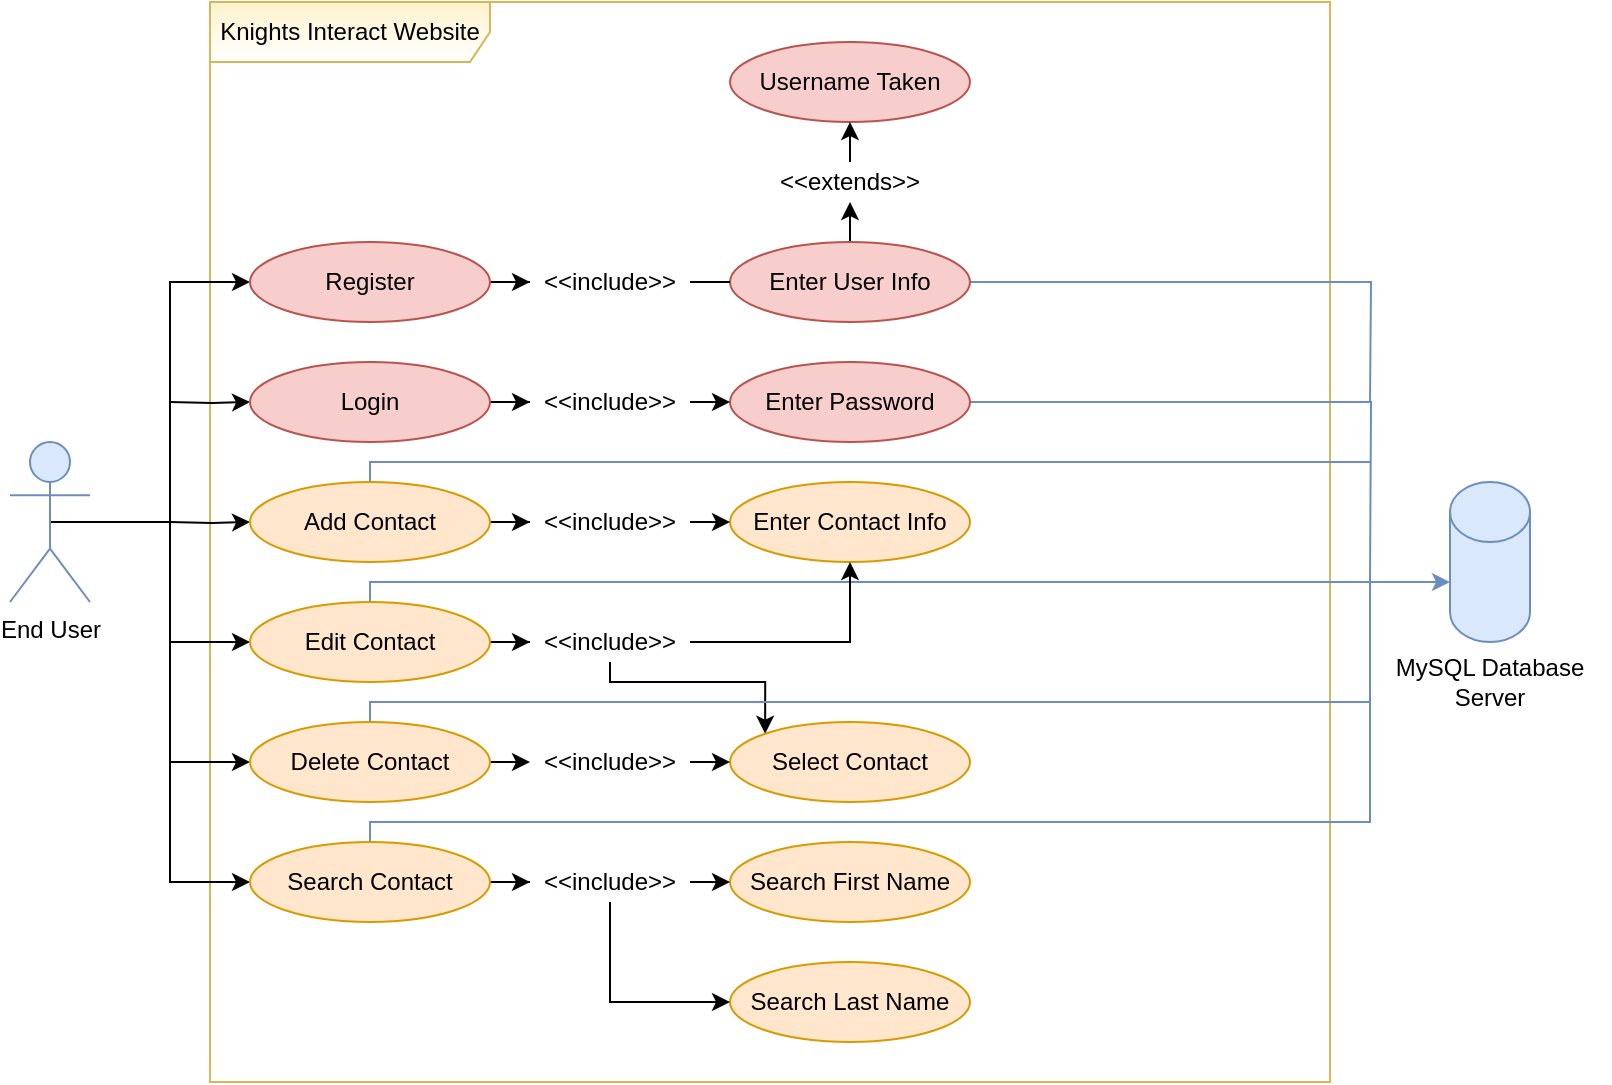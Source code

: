 <mxfile version="13.7.5" type="github"><diagram id="ournAG2Iq5no_DVx5JI3" name="Page-1"><mxGraphModel dx="1038" dy="519" grid="1" gridSize="10" guides="1" tooltips="1" connect="1" arrows="1" fold="1" page="1" pageScale="1" pageWidth="850" pageHeight="1100" background="#ffffff" math="0" shadow="0"><root><mxCell id="0"/><mxCell id="1" parent="0"/><mxCell id="hlEXV7TPH6dL74-zXLTh-3" value="Knights Interact Website" style="shape=umlFrame;whiteSpace=wrap;html=1;width=140;height=30;fillColor=#fff2cc;strokeColor=#d6b656;gradientColor=#ffffff;shadow=0;" parent="1" vertex="1"><mxGeometry x="140" y="40" width="560" height="540" as="geometry"/></mxCell><mxCell id="vU6kI7iXTc3tsch5vu2V-4" style="edgeStyle=orthogonalEdgeStyle;rounded=0;orthogonalLoop=1;jettySize=auto;html=1;exitX=0.5;exitY=0.5;exitDx=0;exitDy=0;exitPerimeter=0;endArrow=classic;endFill=1;entryX=0;entryY=0.5;entryDx=0;entryDy=0;" parent="1" source="oQQAV7WlmfNfY7A_2i-B-1" target="oQQAV7WlmfNfY7A_2i-B-11" edge="1"><mxGeometry relative="1" as="geometry"><mxPoint x="120" y="300" as="targetPoint"/></mxGeometry></mxCell><mxCell id="oQQAV7WlmfNfY7A_2i-B-1" value="End User" style="shape=umlActor;verticalLabelPosition=bottom;verticalAlign=top;html=1;outlineConnect=0;fillColor=#dae8fc;strokeColor=#6c8ebf;" parent="1" vertex="1"><mxGeometry x="40" y="260" width="40" height="80" as="geometry"/></mxCell><mxCell id="oQQAV7WlmfNfY7A_2i-B-5" value="" style="shape=cylinder2;whiteSpace=wrap;html=1;boundedLbl=1;backgroundOutline=1;size=15;fillColor=#dae8fc;strokeColor=#6c8ebf;" parent="1" vertex="1"><mxGeometry x="760" y="280" width="40" height="80" as="geometry"/></mxCell><mxCell id="oQQAV7WlmfNfY7A_2i-B-6" value="MySQL Database Server" style="text;html=1;strokeColor=none;fillColor=none;align=center;verticalAlign=middle;whiteSpace=wrap;rounded=0;" parent="1" vertex="1"><mxGeometry x="720" y="360" width="120" height="40" as="geometry"/></mxCell><mxCell id="oQQAV7WlmfNfY7A_2i-B-33" style="edgeStyle=orthogonalEdgeStyle;rounded=0;orthogonalLoop=1;jettySize=auto;html=1;exitX=1;exitY=0.5;exitDx=0;exitDy=0;" parent="1" source="oQQAV7WlmfNfY7A_2i-B-10" target="oQQAV7WlmfNfY7A_2i-B-32" edge="1"><mxGeometry relative="1" as="geometry"/></mxCell><mxCell id="vU6kI7iXTc3tsch5vu2V-6" style="edgeStyle=orthogonalEdgeStyle;rounded=0;orthogonalLoop=1;jettySize=auto;html=1;exitX=0;exitY=0.5;exitDx=0;exitDy=0;endArrow=classic;endFill=1;entryX=0;entryY=0.5;entryDx=0;entryDy=0;" parent="1" target="oQQAV7WlmfNfY7A_2i-B-10" edge="1"><mxGeometry relative="1" as="geometry"><mxPoint x="120" y="240" as="sourcePoint"/></mxGeometry></mxCell><mxCell id="oQQAV7WlmfNfY7A_2i-B-10" value="Login" style="ellipse;whiteSpace=wrap;html=1;fillColor=#f8cecc;strokeColor=#b85450;" parent="1" vertex="1"><mxGeometry x="160" y="220" width="120" height="40" as="geometry"/></mxCell><mxCell id="oQQAV7WlmfNfY7A_2i-B-29" style="edgeStyle=orthogonalEdgeStyle;rounded=0;orthogonalLoop=1;jettySize=auto;html=1;exitX=1;exitY=0.5;exitDx=0;exitDy=0;" parent="1" source="oQQAV7WlmfNfY7A_2i-B-11" target="oQQAV7WlmfNfY7A_2i-B-28" edge="1"><mxGeometry relative="1" as="geometry"/></mxCell><mxCell id="oQQAV7WlmfNfY7A_2i-B-11" value="Register" style="ellipse;whiteSpace=wrap;html=1;fillColor=#f8cecc;strokeColor=#b85450;" parent="1" vertex="1"><mxGeometry x="160" y="160" width="120" height="40" as="geometry"/></mxCell><mxCell id="oQQAV7WlmfNfY7A_2i-B-75" style="edgeStyle=orthogonalEdgeStyle;rounded=0;orthogonalLoop=1;jettySize=auto;html=1;exitX=1;exitY=0.5;exitDx=0;exitDy=0;endArrow=none;endFill=0;strokeColor=#6c8ebf;fillColor=#dae8fc;" parent="1" source="oQQAV7WlmfNfY7A_2i-B-17" edge="1"><mxGeometry relative="1" as="geometry"><mxPoint x="720" y="240" as="targetPoint"/></mxGeometry></mxCell><mxCell id="oQQAV7WlmfNfY7A_2i-B-14" value="Username Taken" style="ellipse;whiteSpace=wrap;html=1;fillColor=#f8cecc;strokeColor=#b85450;" parent="1" vertex="1"><mxGeometry x="400" y="60" width="120" height="40" as="geometry"/></mxCell><mxCell id="oQQAV7WlmfNfY7A_2i-B-72" style="edgeStyle=orthogonalEdgeStyle;rounded=0;orthogonalLoop=1;jettySize=auto;html=1;exitX=0.5;exitY=0;exitDx=0;exitDy=0;entryX=0.5;entryY=1;entryDx=0;entryDy=0;endArrow=classic;endFill=1;" parent="1" source="oQQAV7WlmfNfY7A_2i-B-17" target="oQQAV7WlmfNfY7A_2i-B-20" edge="1"><mxGeometry relative="1" as="geometry"/></mxCell><mxCell id="oQQAV7WlmfNfY7A_2i-B-17" value="Enter User Info" style="ellipse;whiteSpace=wrap;html=1;fillColor=#f8cecc;strokeColor=#b85450;" parent="1" vertex="1"><mxGeometry x="400" y="160" width="120" height="40" as="geometry"/></mxCell><mxCell id="oQQAV7WlmfNfY7A_2i-B-73" style="edgeStyle=orthogonalEdgeStyle;rounded=0;orthogonalLoop=1;jettySize=auto;html=1;exitX=0.5;exitY=0;exitDx=0;exitDy=0;entryX=0.5;entryY=1;entryDx=0;entryDy=0;endArrow=classic;endFill=1;" parent="1" source="oQQAV7WlmfNfY7A_2i-B-20" target="oQQAV7WlmfNfY7A_2i-B-14" edge="1"><mxGeometry relative="1" as="geometry"/></mxCell><mxCell id="oQQAV7WlmfNfY7A_2i-B-20" value="&amp;lt;&amp;lt;extends&amp;gt;&amp;gt;" style="text;html=1;strokeColor=none;fillColor=none;align=center;verticalAlign=middle;whiteSpace=wrap;rounded=0;" parent="1" vertex="1"><mxGeometry x="420" y="120" width="80" height="20" as="geometry"/></mxCell><mxCell id="oQQAV7WlmfNfY7A_2i-B-22" style="edgeStyle=orthogonalEdgeStyle;rounded=0;orthogonalLoop=1;jettySize=auto;html=1;exitX=0.5;exitY=1;exitDx=0;exitDy=0;" parent="1" source="oQQAV7WlmfNfY7A_2i-B-20" target="oQQAV7WlmfNfY7A_2i-B-20" edge="1"><mxGeometry relative="1" as="geometry"/></mxCell><mxCell id="oQQAV7WlmfNfY7A_2i-B-69" style="edgeStyle=orthogonalEdgeStyle;rounded=0;orthogonalLoop=1;jettySize=auto;html=1;exitX=1;exitY=0.5;exitDx=0;exitDy=0;entryX=0;entryY=0.5;entryDx=0;entryDy=0;endArrow=none;endFill=0;" parent="1" source="oQQAV7WlmfNfY7A_2i-B-28" target="oQQAV7WlmfNfY7A_2i-B-17" edge="1"><mxGeometry relative="1" as="geometry"/></mxCell><mxCell id="oQQAV7WlmfNfY7A_2i-B-28" value="&amp;lt;&amp;lt;include&amp;gt;&amp;gt;" style="text;html=1;strokeColor=none;fillColor=none;align=center;verticalAlign=middle;whiteSpace=wrap;rounded=0;" parent="1" vertex="1"><mxGeometry x="300" y="170" width="80" height="20" as="geometry"/></mxCell><mxCell id="oQQAV7WlmfNfY7A_2i-B-79" style="edgeStyle=orthogonalEdgeStyle;rounded=0;orthogonalLoop=1;jettySize=auto;html=1;exitX=1;exitY=0.5;exitDx=0;exitDy=0;endArrow=none;endFill=0;strokeColor=#6c8ebf;fillColor=#dae8fc;" parent="1" source="oQQAV7WlmfNfY7A_2i-B-31" edge="1"><mxGeometry relative="1" as="geometry"><mxPoint x="720" y="330" as="targetPoint"/></mxGeometry></mxCell><mxCell id="oQQAV7WlmfNfY7A_2i-B-31" value="Enter Password" style="ellipse;whiteSpace=wrap;html=1;fillColor=#f8cecc;strokeColor=#b85450;" parent="1" vertex="1"><mxGeometry x="400" y="220" width="120" height="40" as="geometry"/></mxCell><mxCell id="oQQAV7WlmfNfY7A_2i-B-34" style="edgeStyle=orthogonalEdgeStyle;rounded=0;orthogonalLoop=1;jettySize=auto;html=1;exitX=1;exitY=0.5;exitDx=0;exitDy=0;entryX=0;entryY=0.5;entryDx=0;entryDy=0;" parent="1" source="oQQAV7WlmfNfY7A_2i-B-32" target="oQQAV7WlmfNfY7A_2i-B-31" edge="1"><mxGeometry relative="1" as="geometry"/></mxCell><mxCell id="oQQAV7WlmfNfY7A_2i-B-32" value="&amp;lt;&amp;lt;include&amp;gt;&amp;gt;" style="text;html=1;strokeColor=none;fillColor=none;align=center;verticalAlign=middle;whiteSpace=wrap;rounded=0;" parent="1" vertex="1"><mxGeometry x="300" y="230" width="80" height="20" as="geometry"/></mxCell><mxCell id="oQQAV7WlmfNfY7A_2i-B-41" style="edgeStyle=orthogonalEdgeStyle;rounded=0;orthogonalLoop=1;jettySize=auto;html=1;exitX=1;exitY=0.5;exitDx=0;exitDy=0;" parent="1" source="oQQAV7WlmfNfY7A_2i-B-36" target="oQQAV7WlmfNfY7A_2i-B-40" edge="1"><mxGeometry relative="1" as="geometry"/></mxCell><mxCell id="oQQAV7WlmfNfY7A_2i-B-78" style="edgeStyle=orthogonalEdgeStyle;rounded=0;orthogonalLoop=1;jettySize=auto;html=1;exitX=0.5;exitY=0;exitDx=0;exitDy=0;endArrow=none;endFill=0;fillColor=#dae8fc;strokeColor=#6c8ebf;" parent="1" source="oQQAV7WlmfNfY7A_2i-B-36" edge="1"><mxGeometry relative="1" as="geometry"><mxPoint x="720" y="270" as="targetPoint"/><Array as="points"><mxPoint x="220" y="270"/></Array></mxGeometry></mxCell><mxCell id="vU6kI7iXTc3tsch5vu2V-5" style="edgeStyle=orthogonalEdgeStyle;rounded=0;orthogonalLoop=1;jettySize=auto;html=1;exitX=0;exitY=0.5;exitDx=0;exitDy=0;endArrow=classic;endFill=1;entryX=0;entryY=0.5;entryDx=0;entryDy=0;" parent="1" target="oQQAV7WlmfNfY7A_2i-B-36" edge="1"><mxGeometry relative="1" as="geometry"><mxPoint x="120" y="300" as="sourcePoint"/></mxGeometry></mxCell><mxCell id="oQQAV7WlmfNfY7A_2i-B-36" value="Add Contact" style="ellipse;whiteSpace=wrap;html=1;fillColor=#ffe6cc;strokeColor=#d79b00;" parent="1" vertex="1"><mxGeometry x="160" y="280" width="120" height="40" as="geometry"/></mxCell><mxCell id="oQQAV7WlmfNfY7A_2i-B-38" value="Enter Contact Info" style="ellipse;whiteSpace=wrap;html=1;fillColor=#ffe6cc;strokeColor=#d79b00;" parent="1" vertex="1"><mxGeometry x="400" y="280" width="120" height="40" as="geometry"/></mxCell><mxCell id="oQQAV7WlmfNfY7A_2i-B-42" style="edgeStyle=orthogonalEdgeStyle;rounded=0;orthogonalLoop=1;jettySize=auto;html=1;exitX=1;exitY=0.5;exitDx=0;exitDy=0;entryX=0;entryY=0.5;entryDx=0;entryDy=0;" parent="1" source="oQQAV7WlmfNfY7A_2i-B-40" target="oQQAV7WlmfNfY7A_2i-B-38" edge="1"><mxGeometry relative="1" as="geometry"/></mxCell><mxCell id="oQQAV7WlmfNfY7A_2i-B-40" value="&amp;lt;&amp;lt;include&amp;gt;&amp;gt;" style="text;html=1;strokeColor=none;fillColor=none;align=center;verticalAlign=middle;whiteSpace=wrap;rounded=0;" parent="1" vertex="1"><mxGeometry x="300" y="290" width="80" height="20" as="geometry"/></mxCell><mxCell id="oQQAV7WlmfNfY7A_2i-B-46" style="edgeStyle=orthogonalEdgeStyle;rounded=0;orthogonalLoop=1;jettySize=auto;html=1;exitX=1;exitY=0.5;exitDx=0;exitDy=0;" parent="1" source="oQQAV7WlmfNfY7A_2i-B-44" target="oQQAV7WlmfNfY7A_2i-B-45" edge="1"><mxGeometry relative="1" as="geometry"/></mxCell><mxCell id="oQQAV7WlmfNfY7A_2i-B-67" style="edgeStyle=orthogonalEdgeStyle;rounded=0;orthogonalLoop=1;jettySize=auto;html=1;exitX=0.5;exitY=0;exitDx=0;exitDy=0;strokeColor=#6c8ebf;fillColor=#dae8fc;" parent="1" source="oQQAV7WlmfNfY7A_2i-B-44" target="oQQAV7WlmfNfY7A_2i-B-5" edge="1"><mxGeometry relative="1" as="geometry"><mxPoint x="220" y="330" as="targetPoint"/><Array as="points"><mxPoint x="220" y="330"/></Array></mxGeometry></mxCell><mxCell id="vU6kI7iXTc3tsch5vu2V-7" style="edgeStyle=orthogonalEdgeStyle;rounded=0;orthogonalLoop=1;jettySize=auto;html=1;exitX=0;exitY=0.5;exitDx=0;exitDy=0;endArrow=classic;endFill=1;entryX=0;entryY=0.5;entryDx=0;entryDy=0;" parent="1" target="oQQAV7WlmfNfY7A_2i-B-44" edge="1"><mxGeometry relative="1" as="geometry"><mxPoint x="120" y="300" as="sourcePoint"/><Array as="points"><mxPoint x="120" y="360"/></Array></mxGeometry></mxCell><mxCell id="oQQAV7WlmfNfY7A_2i-B-44" value="Edit Contact" style="ellipse;whiteSpace=wrap;html=1;fillColor=#ffe6cc;strokeColor=#d79b00;" parent="1" vertex="1"><mxGeometry x="160" y="340" width="120" height="40" as="geometry"/></mxCell><mxCell id="oQQAV7WlmfNfY7A_2i-B-56" style="edgeStyle=orthogonalEdgeStyle;rounded=0;orthogonalLoop=1;jettySize=auto;html=1;exitX=1;exitY=0.5;exitDx=0;exitDy=0;entryX=0.5;entryY=1;entryDx=0;entryDy=0;" parent="1" source="oQQAV7WlmfNfY7A_2i-B-45" target="oQQAV7WlmfNfY7A_2i-B-38" edge="1"><mxGeometry relative="1" as="geometry"/></mxCell><mxCell id="oQQAV7WlmfNfY7A_2i-B-58" style="edgeStyle=orthogonalEdgeStyle;rounded=0;orthogonalLoop=1;jettySize=auto;html=1;exitX=0.5;exitY=1;exitDx=0;exitDy=0;entryX=0;entryY=0;entryDx=0;entryDy=0;" parent="1" source="oQQAV7WlmfNfY7A_2i-B-45" target="oQQAV7WlmfNfY7A_2i-B-51" edge="1"><mxGeometry relative="1" as="geometry"><Array as="points"><mxPoint x="340" y="380"/><mxPoint x="418" y="380"/></Array></mxGeometry></mxCell><mxCell id="oQQAV7WlmfNfY7A_2i-B-45" value="&amp;lt;&amp;lt;include&amp;gt;&amp;gt;" style="text;html=1;strokeColor=none;fillColor=none;align=center;verticalAlign=middle;whiteSpace=wrap;rounded=0;" parent="1" vertex="1"><mxGeometry x="300" y="350" width="80" height="20" as="geometry"/></mxCell><mxCell id="oQQAV7WlmfNfY7A_2i-B-61" style="edgeStyle=orthogonalEdgeStyle;rounded=0;orthogonalLoop=1;jettySize=auto;html=1;exitX=1;exitY=0.5;exitDx=0;exitDy=0;entryX=0;entryY=0.5;entryDx=0;entryDy=0;" parent="1" source="oQQAV7WlmfNfY7A_2i-B-49" target="oQQAV7WlmfNfY7A_2i-B-60" edge="1"><mxGeometry relative="1" as="geometry"/></mxCell><mxCell id="oQQAV7WlmfNfY7A_2i-B-68" style="edgeStyle=orthogonalEdgeStyle;rounded=0;orthogonalLoop=1;jettySize=auto;html=1;exitX=0.5;exitY=0;exitDx=0;exitDy=0;endArrow=none;endFill=0;strokeColor=#6c8ebf;fillColor=#dae8fc;" parent="1" source="oQQAV7WlmfNfY7A_2i-B-49" edge="1"><mxGeometry relative="1" as="geometry"><mxPoint x="720" y="330" as="targetPoint"/><Array as="points"><mxPoint x="220" y="390"/><mxPoint x="720" y="390"/></Array></mxGeometry></mxCell><mxCell id="vU6kI7iXTc3tsch5vu2V-8" style="edgeStyle=orthogonalEdgeStyle;rounded=0;orthogonalLoop=1;jettySize=auto;html=1;exitX=0;exitY=0.5;exitDx=0;exitDy=0;endArrow=classic;endFill=1;entryX=0;entryY=0.5;entryDx=0;entryDy=0;" parent="1" target="oQQAV7WlmfNfY7A_2i-B-49" edge="1"><mxGeometry relative="1" as="geometry"><mxPoint x="120" y="360" as="sourcePoint"/><Array as="points"><mxPoint x="120" y="420"/></Array></mxGeometry></mxCell><mxCell id="oQQAV7WlmfNfY7A_2i-B-49" value="Delete Contact" style="ellipse;whiteSpace=wrap;html=1;fillColor=#ffe6cc;strokeColor=#d79b00;" parent="1" vertex="1"><mxGeometry x="160" y="400" width="120" height="40" as="geometry"/></mxCell><mxCell id="oQQAV7WlmfNfY7A_2i-B-54" style="edgeStyle=orthogonalEdgeStyle;rounded=0;orthogonalLoop=1;jettySize=auto;html=1;exitX=0.5;exitY=0;exitDx=0;exitDy=0;" parent="1" source="oQQAV7WlmfNfY7A_2i-B-51" edge="1"><mxGeometry relative="1" as="geometry"><mxPoint x="460" y="400" as="targetPoint"/></mxGeometry></mxCell><mxCell id="oQQAV7WlmfNfY7A_2i-B-51" value="Select Contact" style="ellipse;whiteSpace=wrap;html=1;fillColor=#ffe6cc;strokeColor=#d79b00;" parent="1" vertex="1"><mxGeometry x="400" y="400" width="120" height="40" as="geometry"/></mxCell><mxCell id="oQQAV7WlmfNfY7A_2i-B-62" style="edgeStyle=orthogonalEdgeStyle;rounded=0;orthogonalLoop=1;jettySize=auto;html=1;exitX=1;exitY=0.5;exitDx=0;exitDy=0;entryX=0;entryY=0.5;entryDx=0;entryDy=0;" parent="1" source="oQQAV7WlmfNfY7A_2i-B-60" target="oQQAV7WlmfNfY7A_2i-B-51" edge="1"><mxGeometry relative="1" as="geometry"/></mxCell><mxCell id="oQQAV7WlmfNfY7A_2i-B-60" value="&amp;lt;&amp;lt;include&amp;gt;&amp;gt;" style="text;html=1;strokeColor=none;fillColor=none;align=center;verticalAlign=middle;whiteSpace=wrap;rounded=0;" parent="1" vertex="1"><mxGeometry x="300" y="410" width="80" height="20" as="geometry"/></mxCell><mxCell id="hlEXV7TPH6dL74-zXLTh-5" style="edgeStyle=orthogonalEdgeStyle;rounded=0;orthogonalLoop=1;jettySize=auto;html=1;exitX=0.5;exitY=0;exitDx=0;exitDy=0;strokeColor=#6c8ebf;fillColor=#dae8fc;endArrow=none;endFill=0;" parent="1" source="hlEXV7TPH6dL74-zXLTh-4" edge="1"><mxGeometry relative="1" as="geometry"><mxPoint x="720" y="390" as="targetPoint"/><Array as="points"><mxPoint x="220" y="450"/><mxPoint x="720" y="450"/></Array></mxGeometry></mxCell><mxCell id="hlEXV7TPH6dL74-zXLTh-10" style="edgeStyle=orthogonalEdgeStyle;rounded=0;orthogonalLoop=1;jettySize=auto;html=1;exitX=1;exitY=0.5;exitDx=0;exitDy=0;endArrow=classic;endFill=1;strokeColor=#000000;" parent="1" source="hlEXV7TPH6dL74-zXLTh-4" target="hlEXV7TPH6dL74-zXLTh-9" edge="1"><mxGeometry relative="1" as="geometry"/></mxCell><mxCell id="vU6kI7iXTc3tsch5vu2V-9" style="edgeStyle=orthogonalEdgeStyle;rounded=0;orthogonalLoop=1;jettySize=auto;html=1;exitX=0;exitY=0.5;exitDx=0;exitDy=0;endArrow=classic;endFill=1;entryX=0;entryY=0.5;entryDx=0;entryDy=0;" parent="1" target="hlEXV7TPH6dL74-zXLTh-4" edge="1"><mxGeometry relative="1" as="geometry"><mxPoint x="120" y="420" as="sourcePoint"/><Array as="points"><mxPoint x="120" y="480"/></Array></mxGeometry></mxCell><mxCell id="hlEXV7TPH6dL74-zXLTh-4" value="Search Contact" style="ellipse;whiteSpace=wrap;html=1;shadow=0;fillColor=#ffe6cc;strokeColor=#d79b00;" parent="1" vertex="1"><mxGeometry x="160" y="460" width="120" height="40" as="geometry"/></mxCell><mxCell id="hlEXV7TPH6dL74-zXLTh-6" value="Search First Name" style="ellipse;whiteSpace=wrap;html=1;shadow=0;fillColor=#ffe6cc;strokeColor=#d79b00;" parent="1" vertex="1"><mxGeometry x="400" y="460" width="120" height="40" as="geometry"/></mxCell><mxCell id="hlEXV7TPH6dL74-zXLTh-7" value="Search Last Name" style="ellipse;whiteSpace=wrap;html=1;shadow=0;fillColor=#ffe6cc;strokeColor=#d79b00;" parent="1" vertex="1"><mxGeometry x="400" y="520" width="120" height="40" as="geometry"/></mxCell><mxCell id="hlEXV7TPH6dL74-zXLTh-11" style="edgeStyle=orthogonalEdgeStyle;rounded=0;orthogonalLoop=1;jettySize=auto;html=1;exitX=1;exitY=0.5;exitDx=0;exitDy=0;entryX=0;entryY=0.5;entryDx=0;entryDy=0;endArrow=classic;endFill=1;strokeColor=#000000;" parent="1" source="hlEXV7TPH6dL74-zXLTh-9" target="hlEXV7TPH6dL74-zXLTh-6" edge="1"><mxGeometry relative="1" as="geometry"/></mxCell><mxCell id="hlEXV7TPH6dL74-zXLTh-12" style="edgeStyle=orthogonalEdgeStyle;rounded=0;orthogonalLoop=1;jettySize=auto;html=1;exitX=0.5;exitY=1;exitDx=0;exitDy=0;entryX=0;entryY=0.5;entryDx=0;entryDy=0;endArrow=classic;endFill=1;strokeColor=#000000;" parent="1" source="hlEXV7TPH6dL74-zXLTh-9" target="hlEXV7TPH6dL74-zXLTh-7" edge="1"><mxGeometry relative="1" as="geometry"/></mxCell><mxCell id="hlEXV7TPH6dL74-zXLTh-9" value="&amp;lt;&amp;lt;include&amp;gt;&amp;gt;" style="text;html=1;strokeColor=none;fillColor=none;align=center;verticalAlign=middle;whiteSpace=wrap;rounded=0;shadow=0;" parent="1" vertex="1"><mxGeometry x="300" y="470" width="80" height="20" as="geometry"/></mxCell></root></mxGraphModel></diagram></mxfile>